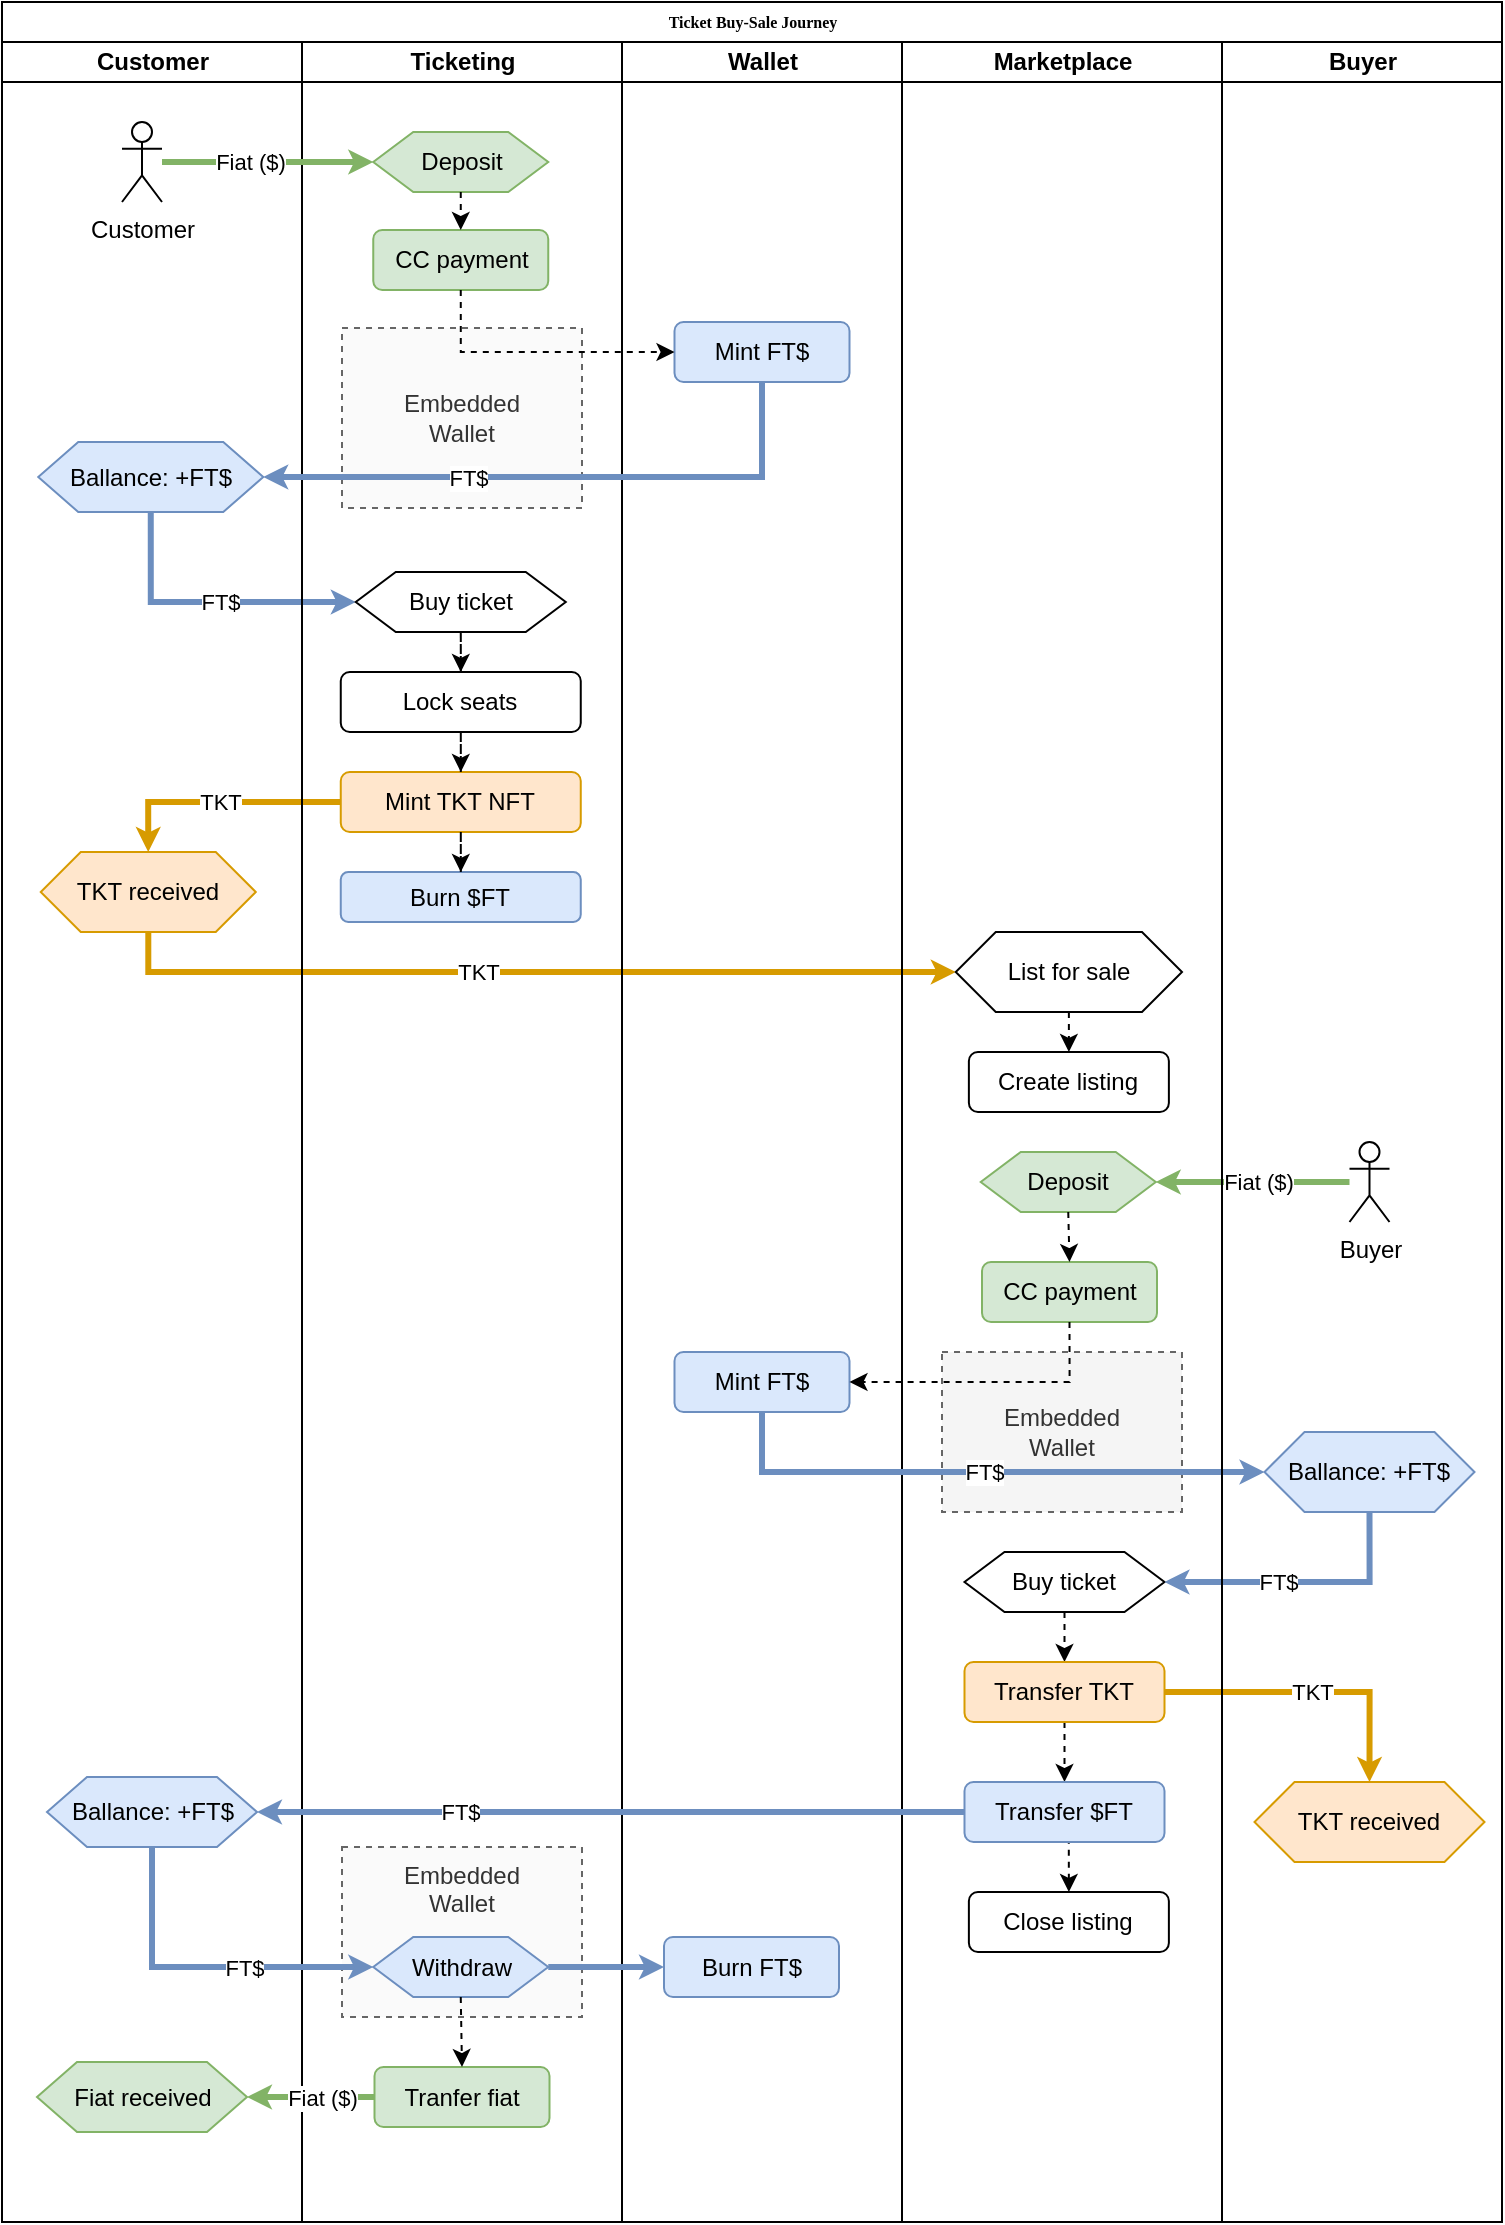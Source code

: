 <mxfile version="14.5.10" type="github"><diagram id="GK6VNfCxgC5Nxsnt3nZw" name="Page-1"><mxGraphModel dx="1426" dy="655" grid="1" gridSize="10" guides="1" tooltips="1" connect="1" arrows="1" fold="1" page="1" pageScale="1" pageWidth="827" pageHeight="1169" background="#ffffff" math="0" shadow="0"><root><mxCell id="0"/><mxCell id="1" parent="0"/><mxCell id="77e6c97f196da883-1" value="Ticket Buy-Sale Journey" style="swimlane;html=1;childLayout=stackLayout;startSize=20;rounded=0;shadow=0;labelBackgroundColor=none;strokeWidth=1;fontFamily=Verdana;fontSize=8;align=center;" parent="1" vertex="1"><mxGeometry x="39" y="40" width="750" height="1110" as="geometry"/></mxCell><mxCell id="77e6c97f196da883-2" value="Customer" style="swimlane;html=1;startSize=20;" parent="77e6c97f196da883-1" vertex="1"><mxGeometry y="20" width="150" height="1090" as="geometry"><mxRectangle y="20" width="30" height="730" as="alternateBounds"/></mxGeometry></mxCell><mxCell id="Pq61V_5t6MFt0WhEcpon-2" value="Customer" style="shape=umlActor;verticalLabelPosition=bottom;verticalAlign=top;html=1;outlineConnect=0;" parent="77e6c97f196da883-2" vertex="1"><mxGeometry x="60" y="40" width="20" height="40" as="geometry"/></mxCell><mxCell id="Pq61V_5t6MFt0WhEcpon-11" value="Ballance: +FT$" style="shape=hexagon;perimeter=hexagonPerimeter2;whiteSpace=wrap;html=1;fixedSize=1;rounded=0;fillColor=#dae8fc;strokeColor=#6c8ebf;" parent="77e6c97f196da883-2" vertex="1"><mxGeometry x="18.13" y="200" width="112.5" height="35" as="geometry"/></mxCell><mxCell id="Pq61V_5t6MFt0WhEcpon-29" value="TKT received" style="shape=hexagon;perimeter=hexagonPerimeter2;whiteSpace=wrap;html=1;fixedSize=1;rounded=0;fillColor=#ffe6cc;strokeColor=#d79b00;" parent="77e6c97f196da883-2" vertex="1"><mxGeometry x="19.38" y="405" width="107.5" height="40" as="geometry"/></mxCell><mxCell id="Pq61V_5t6MFt0WhEcpon-76" value="Ballance: +FT$" style="shape=hexagon;perimeter=hexagonPerimeter2;whiteSpace=wrap;html=1;fixedSize=1;rounded=0;fillColor=#dae8fc;strokeColor=#6c8ebf;" parent="77e6c97f196da883-2" vertex="1"><mxGeometry x="22.5" y="867.5" width="105" height="35" as="geometry"/></mxCell><mxCell id="Pq61V_5t6MFt0WhEcpon-93" value="Fiat received" style="shape=hexagon;perimeter=hexagonPerimeter2;whiteSpace=wrap;html=1;fixedSize=1;rounded=0;fillColor=#d5e8d4;strokeColor=#82b366;" parent="77e6c97f196da883-2" vertex="1"><mxGeometry x="17.5" y="1010" width="105" height="35" as="geometry"/></mxCell><mxCell id="Pq61V_5t6MFt0WhEcpon-14" style="edgeStyle=orthogonalEdgeStyle;rounded=0;orthogonalLoop=1;jettySize=auto;html=1;exitX=0.5;exitY=1;exitDx=0;exitDy=0;entryX=0;entryY=0.5;entryDx=0;entryDy=0;fillColor=#dae8fc;strokeColor=#6c8ebf;strokeWidth=3;endSize=3;" parent="77e6c97f196da883-1" source="Pq61V_5t6MFt0WhEcpon-11" target="Pq61V_5t6MFt0WhEcpon-31" edge="1"><mxGeometry relative="1" as="geometry"/></mxCell><mxCell id="Pq61V_5t6MFt0WhEcpon-17" value="FT$" style="edgeLabel;html=1;align=center;verticalAlign=middle;resizable=0;points=[];" parent="Pq61V_5t6MFt0WhEcpon-14" vertex="1" connectable="0"><mxGeometry x="0.074" relative="1" as="geometry"><mxPoint as="offset"/></mxGeometry></mxCell><mxCell id="Pq61V_5t6MFt0WhEcpon-39" value="TKT" style="edgeStyle=orthogonalEdgeStyle;rounded=0;orthogonalLoop=1;jettySize=auto;html=1;exitX=0;exitY=0.5;exitDx=0;exitDy=0;entryX=0.5;entryY=0;entryDx=0;entryDy=0;strokeWidth=3;fillColor=#ffe6cc;strokeColor=#d79b00;endSize=3;" parent="77e6c97f196da883-1" source="Pq61V_5t6MFt0WhEcpon-18" target="Pq61V_5t6MFt0WhEcpon-29" edge="1"><mxGeometry relative="1" as="geometry"/></mxCell><mxCell id="Pq61V_5t6MFt0WhEcpon-46" value="" style="edgeStyle=orthogonalEdgeStyle;rounded=0;orthogonalLoop=1;jettySize=auto;html=1;strokeWidth=3;strokeColor=#d79b00;fillColor=#ffe6cc;endSize=3;entryX=0;entryY=0.5;entryDx=0;entryDy=0;" parent="77e6c97f196da883-1" source="Pq61V_5t6MFt0WhEcpon-29" target="Pq61V_5t6MFt0WhEcpon-45" edge="1"><mxGeometry relative="1" as="geometry"><Array as="points"><mxPoint x="73" y="485"/></Array></mxGeometry></mxCell><mxCell id="Pq61V_5t6MFt0WhEcpon-47" value="TKT" style="edgeLabel;html=1;align=center;verticalAlign=middle;resizable=0;points=[];" parent="Pq61V_5t6MFt0WhEcpon-46" vertex="1" connectable="0"><mxGeometry x="-0.062" relative="1" as="geometry"><mxPoint x="-14" as="offset"/></mxGeometry></mxCell><mxCell id="77e6c97f196da883-4" value="Ticketing" style="swimlane;html=1;startSize=20;" parent="77e6c97f196da883-1" vertex="1"><mxGeometry x="150" y="20" width="160" height="1090" as="geometry"/></mxCell><mxCell id="jXT8pUPVsxswW2iT2aq3-13" value="Embedded&lt;br&gt;Wallet" style="rounded=0;whiteSpace=wrap;html=1;dashed=1;fillColor=#f5f5f5;fillOpacity=50;strokeColor=#666666;fontColor=#333333;" parent="77e6c97f196da883-4" vertex="1"><mxGeometry x="20" y="143" width="120" height="90" as="geometry"/></mxCell><mxCell id="Pq61V_5t6MFt0WhEcpon-12" value="Lock seats" style="rounded=1;whiteSpace=wrap;html=1;" parent="77e6c97f196da883-4" vertex="1"><mxGeometry x="19.38" y="315" width="120" height="30" as="geometry"/></mxCell><mxCell id="Pq61V_5t6MFt0WhEcpon-18" value="Mint TKT NFT" style="whiteSpace=wrap;html=1;rounded=1;fillColor=#ffe6cc;strokeColor=#d79b00;" parent="77e6c97f196da883-4" vertex="1"><mxGeometry x="19.38" y="365" width="120" height="30" as="geometry"/></mxCell><mxCell id="Pq61V_5t6MFt0WhEcpon-19" value="" style="edgeStyle=orthogonalEdgeStyle;rounded=0;orthogonalLoop=1;jettySize=auto;html=1;strokeWidth=1;fixDash=1;dashed=1;" parent="77e6c97f196da883-4" source="Pq61V_5t6MFt0WhEcpon-12" target="Pq61V_5t6MFt0WhEcpon-18" edge="1"><mxGeometry relative="1" as="geometry"/></mxCell><mxCell id="Pq61V_5t6MFt0WhEcpon-33" style="edgeStyle=orthogonalEdgeStyle;rounded=0;orthogonalLoop=1;jettySize=auto;html=1;exitX=0.5;exitY=1;exitDx=0;exitDy=0;strokeWidth=1;fixDash=1;dashed=1;" parent="77e6c97f196da883-4" source="Pq61V_5t6MFt0WhEcpon-31" target="Pq61V_5t6MFt0WhEcpon-12" edge="1"><mxGeometry relative="1" as="geometry"/></mxCell><mxCell id="Pq61V_5t6MFt0WhEcpon-31" value="Buy ticket" style="shape=hexagon;perimeter=hexagonPerimeter2;whiteSpace=wrap;html=1;fixedSize=1;rounded=0;" parent="77e6c97f196da883-4" vertex="1"><mxGeometry x="26.88" y="265" width="105" height="30" as="geometry"/></mxCell><mxCell id="Pq61V_5t6MFt0WhEcpon-34" value="Burn $FT" style="whiteSpace=wrap;html=1;rounded=1;fillColor=#dae8fc;strokeColor=#6c8ebf;shadow=0;" parent="77e6c97f196da883-4" vertex="1"><mxGeometry x="19.38" y="415" width="120" height="25" as="geometry"/></mxCell><mxCell id="Pq61V_5t6MFt0WhEcpon-35" value="" style="edgeStyle=orthogonalEdgeStyle;rounded=0;orthogonalLoop=1;jettySize=auto;html=1;strokeWidth=1;fixDash=1;dashed=1;" parent="77e6c97f196da883-4" source="Pq61V_5t6MFt0WhEcpon-18" target="Pq61V_5t6MFt0WhEcpon-34" edge="1"><mxGeometry relative="1" as="geometry"/></mxCell><mxCell id="K0B8hnfySt53gOpYEGHC-1" value="Embedded&lt;br&gt;Wallet" style="rounded=0;whiteSpace=wrap;html=1;dashed=1;fillColor=#f5f5f5;fillOpacity=50;strokeColor=#666666;fontColor=#333333;verticalAlign=top;spacingBottom=6;" parent="77e6c97f196da883-4" vertex="1"><mxGeometry x="20" y="902.5" width="120" height="85" as="geometry"/></mxCell><mxCell id="Pq61V_5t6MFt0WhEcpon-87" value="Deposit" style="shape=hexagon;perimeter=hexagonPerimeter2;whiteSpace=wrap;html=1;fixedSize=1;rounded=0;fillColor=#d5e8d4;strokeColor=#82b366;" parent="77e6c97f196da883-4" vertex="1"><mxGeometry x="35.63" y="45" width="87.5" height="30" as="geometry"/></mxCell><mxCell id="K0B8hnfySt53gOpYEGHC-3" value="CC payment" style="whiteSpace=wrap;html=1;verticalAlign=middle;rounded=1;fillColor=#d5e8d4;strokeColor=#82b366;" parent="77e6c97f196da883-4" vertex="1"><mxGeometry x="35.63" y="94" width="87.5" height="30" as="geometry"/></mxCell><mxCell id="Pq61V_5t6MFt0WhEcpon-89" style="edgeStyle=none;rounded=0;jumpStyle=sharp;orthogonalLoop=1;jettySize=auto;html=1;exitX=0.5;exitY=1;exitDx=0;exitDy=0;entryX=0.5;entryY=0;entryDx=0;entryDy=0;dashed=1;strokeWidth=1;" parent="77e6c97f196da883-4" source="Pq61V_5t6MFt0WhEcpon-87" target="K0B8hnfySt53gOpYEGHC-3" edge="1"><mxGeometry relative="1" as="geometry"/></mxCell><mxCell id="Pq61V_5t6MFt0WhEcpon-90" value="Withdraw" style="shape=hexagon;perimeter=hexagonPerimeter2;whiteSpace=wrap;html=1;fixedSize=1;rounded=0;fillColor=#dae8fc;strokeColor=#6c8ebf;" parent="77e6c97f196da883-4" vertex="1"><mxGeometry x="35.63" y="947.5" width="87.5" height="30" as="geometry"/></mxCell><mxCell id="Pq61V_5t6MFt0WhEcpon-85" value="Tranfer fiat" style="whiteSpace=wrap;html=1;verticalAlign=middle;rounded=1;fillColor=#d5e8d4;strokeColor=#82b366;" parent="77e6c97f196da883-4" vertex="1"><mxGeometry x="36.25" y="1012.5" width="87.5" height="30" as="geometry"/></mxCell><mxCell id="Pq61V_5t6MFt0WhEcpon-95" style="edgeStyle=orthogonalEdgeStyle;rounded=0;jumpStyle=sharp;orthogonalLoop=1;jettySize=auto;html=1;exitX=0.5;exitY=1;exitDx=0;exitDy=0;entryX=0.5;entryY=0;entryDx=0;entryDy=0;dashed=1;strokeWidth=1;" parent="77e6c97f196da883-4" source="Pq61V_5t6MFt0WhEcpon-90" target="Pq61V_5t6MFt0WhEcpon-85" edge="1"><mxGeometry relative="1" as="geometry"/></mxCell><mxCell id="77e6c97f196da883-3" value="Wallet" style="swimlane;html=1;startSize=20;" parent="77e6c97f196da883-1" vertex="1"><mxGeometry x="310" y="20" width="140" height="1090" as="geometry"/></mxCell><mxCell id="Pq61V_5t6MFt0WhEcpon-3" value="Mint FT$" style="whiteSpace=wrap;html=1;verticalAlign=middle;rounded=1;fillColor=#dae8fc;strokeColor=#6c8ebf;" parent="77e6c97f196da883-3" vertex="1"><mxGeometry x="26.25" y="140" width="87.5" height="30" as="geometry"/></mxCell><mxCell id="Pq61V_5t6MFt0WhEcpon-94" value="Burn FT$" style="whiteSpace=wrap;html=1;verticalAlign=middle;rounded=1;fillColor=#dae8fc;strokeColor=#6c8ebf;" parent="77e6c97f196da883-3" vertex="1"><mxGeometry x="21" y="947.5" width="87.5" height="30" as="geometry"/></mxCell><mxCell id="jXT8pUPVsxswW2iT2aq3-16" value="Mint FT$" style="whiteSpace=wrap;html=1;verticalAlign=middle;rounded=1;fillColor=#dae8fc;strokeColor=#6c8ebf;" parent="77e6c97f196da883-3" vertex="1"><mxGeometry x="26.25" y="655" width="87.5" height="30" as="geometry"/></mxCell><mxCell id="77e6c97f196da883-5" value="Marketplace" style="swimlane;html=1;startSize=20;" parent="77e6c97f196da883-1" vertex="1"><mxGeometry x="450" y="20" width="160" height="1090" as="geometry"/></mxCell><mxCell id="K0B8hnfySt53gOpYEGHC-12" value="Embedded&lt;br&gt;Wallet" style="rounded=0;whiteSpace=wrap;html=1;dashed=1;labelBackgroundColor=none;fillColor=#f5f5f5;fontColor=#333333;strokeColor=#666666;glass=0;" parent="77e6c97f196da883-5" vertex="1"><mxGeometry x="20" y="655" width="120" height="80" as="geometry"/></mxCell><mxCell id="Pq61V_5t6MFt0WhEcpon-84" style="rounded=0;orthogonalLoop=1;jettySize=auto;html=1;exitX=0.5;exitY=1;exitDx=0;exitDy=0;entryX=0.5;entryY=0;entryDx=0;entryDy=0;dashed=1;strokeWidth=1;" parent="77e6c97f196da883-5" source="Pq61V_5t6MFt0WhEcpon-45" target="Pq61V_5t6MFt0WhEcpon-52" edge="1"><mxGeometry relative="1" as="geometry"/></mxCell><mxCell id="Pq61V_5t6MFt0WhEcpon-45" value="List for sale" style="shape=hexagon;perimeter=hexagonPerimeter2;whiteSpace=wrap;html=1;fixedSize=1;rounded=0;" parent="77e6c97f196da883-5" vertex="1"><mxGeometry x="26.88" y="445" width="113.12" height="40" as="geometry"/></mxCell><mxCell id="Pq61V_5t6MFt0WhEcpon-52" value="Create listing" style="whiteSpace=wrap;html=1;rounded=1;" parent="77e6c97f196da883-5" vertex="1"><mxGeometry x="33.44" y="505" width="100" height="30" as="geometry"/></mxCell><mxCell id="Pq61V_5t6MFt0WhEcpon-68" style="rounded=0;orthogonalLoop=1;jettySize=auto;html=1;exitX=0.5;exitY=1;exitDx=0;exitDy=0;entryX=0.5;entryY=0;entryDx=0;entryDy=0;strokeWidth=1;fixDash=1;dashed=1;" parent="77e6c97f196da883-5" source="Pq61V_5t6MFt0WhEcpon-57" target="Pq61V_5t6MFt0WhEcpon-67" edge="1"><mxGeometry relative="1" as="geometry"/></mxCell><mxCell id="Pq61V_5t6MFt0WhEcpon-57" value="Buy ticket" style="shape=hexagon;perimeter=hexagonPerimeter2;whiteSpace=wrap;html=1;fixedSize=1;rounded=0;sketch=0;" parent="77e6c97f196da883-5" vertex="1"><mxGeometry x="31.25" y="755" width="100" height="30" as="geometry"/></mxCell><mxCell id="Pq61V_5t6MFt0WhEcpon-75" style="rounded=0;orthogonalLoop=1;jettySize=auto;html=1;exitX=0.5;exitY=1;exitDx=0;exitDy=0;dashed=1;strokeWidth=1;" parent="77e6c97f196da883-5" source="Pq61V_5t6MFt0WhEcpon-67" target="Pq61V_5t6MFt0WhEcpon-74" edge="1"><mxGeometry relative="1" as="geometry"/></mxCell><mxCell id="Pq61V_5t6MFt0WhEcpon-67" value="Transfer TKT" style="whiteSpace=wrap;html=1;rounded=1;fillColor=#ffe6cc;strokeColor=#d79b00;" parent="77e6c97f196da883-5" vertex="1"><mxGeometry x="31.25" y="810" width="100" height="30" as="geometry"/></mxCell><mxCell id="K0B8hnfySt53gOpYEGHC-19" style="edgeStyle=orthogonalEdgeStyle;rounded=0;jumpStyle=sharp;orthogonalLoop=1;jettySize=auto;html=1;exitX=0.5;exitY=1;exitDx=0;exitDy=0;entryX=0.5;entryY=0;entryDx=0;entryDy=0;dashed=1;strokeWidth=1;" parent="77e6c97f196da883-5" source="Pq61V_5t6MFt0WhEcpon-74" target="K0B8hnfySt53gOpYEGHC-18" edge="1"><mxGeometry relative="1" as="geometry"/></mxCell><mxCell id="Pq61V_5t6MFt0WhEcpon-74" value="Transfer $FT" style="whiteSpace=wrap;html=1;rounded=1;fillColor=#dae8fc;strokeColor=#6c8ebf;" parent="77e6c97f196da883-5" vertex="1"><mxGeometry x="31.25" y="870" width="100" height="30" as="geometry"/></mxCell><mxCell id="K0B8hnfySt53gOpYEGHC-18" value="Close listing" style="whiteSpace=wrap;html=1;rounded=1;" parent="77e6c97f196da883-5" vertex="1"><mxGeometry x="33.44" y="925" width="100" height="30" as="geometry"/></mxCell><mxCell id="jXT8pUPVsxswW2iT2aq3-18" value="Deposit" style="shape=hexagon;perimeter=hexagonPerimeter2;whiteSpace=wrap;html=1;fixedSize=1;rounded=0;fillColor=#d5e8d4;strokeColor=#82b366;" parent="77e6c97f196da883-5" vertex="1"><mxGeometry x="39.38" y="555" width="87.5" height="30" as="geometry"/></mxCell><mxCell id="K0B8hnfySt53gOpYEGHC-8" value="CC payment" style="whiteSpace=wrap;html=1;verticalAlign=middle;rounded=1;fillColor=#d5e8d4;strokeColor=#82b366;" parent="77e6c97f196da883-5" vertex="1"><mxGeometry x="40.0" y="610" width="87.5" height="30" as="geometry"/></mxCell><mxCell id="jXT8pUPVsxswW2iT2aq3-17" style="edgeStyle=none;rounded=0;jumpStyle=sharp;orthogonalLoop=1;jettySize=auto;html=1;exitX=0.5;exitY=1;exitDx=0;exitDy=0;entryX=0.5;entryY=0;entryDx=0;entryDy=0;dashed=1;strokeWidth=1;" parent="77e6c97f196da883-5" source="jXT8pUPVsxswW2iT2aq3-18" target="K0B8hnfySt53gOpYEGHC-8" edge="1"><mxGeometry relative="1" as="geometry"/></mxCell><mxCell id="Pq61V_5t6MFt0WhEcpon-71" value="TKT" style="edgeStyle=orthogonalEdgeStyle;rounded=0;orthogonalLoop=1;jettySize=auto;html=1;exitX=1;exitY=0.5;exitDx=0;exitDy=0;entryX=0.5;entryY=0;entryDx=0;entryDy=0;strokeWidth=3;strokeColor=#d79b00;fillColor=#ffe6cc;endSize=3;" parent="77e6c97f196da883-1" source="Pq61V_5t6MFt0WhEcpon-67" target="Pq61V_5t6MFt0WhEcpon-69" edge="1"><mxGeometry relative="1" as="geometry"/></mxCell><mxCell id="Pq61V_5t6MFt0WhEcpon-77" style="edgeStyle=orthogonalEdgeStyle;rounded=0;orthogonalLoop=1;jettySize=auto;html=1;exitX=0;exitY=0.5;exitDx=0;exitDy=0;entryX=1;entryY=0.5;entryDx=0;entryDy=0;strokeWidth=3;strokeColor=#6c8ebf;fillColor=#dae8fc;endSize=3;" parent="77e6c97f196da883-1" source="Pq61V_5t6MFt0WhEcpon-74" target="Pq61V_5t6MFt0WhEcpon-76" edge="1"><mxGeometry relative="1" as="geometry"/></mxCell><mxCell id="Pq61V_5t6MFt0WhEcpon-79" value="FT$" style="edgeLabel;html=1;align=center;verticalAlign=middle;resizable=0;points=[];" parent="Pq61V_5t6MFt0WhEcpon-77" vertex="1" connectable="0"><mxGeometry x="0.325" relative="1" as="geometry"><mxPoint x="-18" as="offset"/></mxGeometry></mxCell><mxCell id="jXT8pUPVsxswW2iT2aq3-33" value="FT$" style="edgeStyle=orthogonalEdgeStyle;rounded=0;jumpStyle=sharp;orthogonalLoop=1;jettySize=auto;html=1;exitX=0.5;exitY=1;exitDx=0;exitDy=0;entryX=1;entryY=0.5;entryDx=0;entryDy=0;strokeColor=#6c8ebf;strokeWidth=3;fillColor=#dae8fc;endSize=3;" parent="77e6c97f196da883-1" source="jXT8pUPVsxswW2iT2aq3-20" target="Pq61V_5t6MFt0WhEcpon-57" edge="1"><mxGeometry x="0.169" relative="1" as="geometry"><mxPoint as="offset"/></mxGeometry></mxCell><mxCell id="Pq61V_5t6MFt0WhEcpon-97" style="edgeStyle=orthogonalEdgeStyle;rounded=0;jumpStyle=sharp;orthogonalLoop=1;jettySize=auto;html=1;exitX=0;exitY=0.5;exitDx=0;exitDy=0;entryX=1;entryY=0.5;entryDx=0;entryDy=0;strokeWidth=3;strokeColor=#82b366;fillColor=#d5e8d4;endSize=3;" parent="77e6c97f196da883-1" source="Pq61V_5t6MFt0WhEcpon-85" target="Pq61V_5t6MFt0WhEcpon-93" edge="1"><mxGeometry relative="1" as="geometry"/></mxCell><mxCell id="K0B8hnfySt53gOpYEGHC-2" value="Fiat ($)" style="edgeLabel;html=1;align=center;verticalAlign=middle;resizable=0;points=[];" parent="Pq61V_5t6MFt0WhEcpon-97" vertex="1" connectable="0"><mxGeometry x="0.032" y="2" relative="1" as="geometry"><mxPoint x="6" y="-2" as="offset"/></mxGeometry></mxCell><mxCell id="u04401Aoj3-pCIUIbeZj-11" style="edgeStyle=orthogonalEdgeStyle;rounded=0;orthogonalLoop=1;jettySize=auto;html=1;exitX=1;exitY=0.5;exitDx=0;exitDy=0;entryX=0;entryY=0.5;entryDx=0;entryDy=0;strokeColor=#6c8ebf;strokeWidth=3;fillColor=#dae8fc;endSize=3;" edge="1" parent="77e6c97f196da883-1" source="Pq61V_5t6MFt0WhEcpon-90" target="Pq61V_5t6MFt0WhEcpon-94"><mxGeometry relative="1" as="geometry"/></mxCell><mxCell id="jXT8pUPVsxswW2iT2aq3-30" value="FT$" style="edgeStyle=orthogonalEdgeStyle;rounded=0;jumpStyle=sharp;orthogonalLoop=1;jettySize=auto;html=1;entryX=0;entryY=0.5;entryDx=0;entryDy=0;strokeColor=#6c8ebf;strokeWidth=3;fillColor=#dae8fc;exitX=0.5;exitY=1;exitDx=0;exitDy=0;endSize=3;" parent="77e6c97f196da883-1" source="jXT8pUPVsxswW2iT2aq3-16" target="jXT8pUPVsxswW2iT2aq3-20" edge="1"><mxGeometry relative="1" as="geometry"><mxPoint x="388.75" y="760" as="sourcePoint"/><mxPoint x="416.88" y="700" as="targetPoint"/></mxGeometry></mxCell><mxCell id="jXT8pUPVsxswW2iT2aq3-26" value="" style="rounded=0;orthogonalLoop=1;jettySize=auto;html=1;fillColor=#d5e8d4;strokeColor=#82b366;strokeWidth=3;entryX=1;entryY=0.5;entryDx=0;entryDy=0;endSize=3;" parent="77e6c97f196da883-1" source="Pq61V_5t6MFt0WhEcpon-59" target="jXT8pUPVsxswW2iT2aq3-18" edge="1"><mxGeometry relative="1" as="geometry"><mxPoint x="920.63" y="490" as="targetPoint"/><mxPoint x="669.38" y="490" as="sourcePoint"/></mxGeometry></mxCell><mxCell id="K0B8hnfySt53gOpYEGHC-17" value="Fiat ($)" style="edgeLabel;html=1;align=center;verticalAlign=middle;resizable=0;points=[];" parent="jXT8pUPVsxswW2iT2aq3-26" vertex="1" connectable="0"><mxGeometry x="0.311" relative="1" as="geometry"><mxPoint x="17" as="offset"/></mxGeometry></mxCell><mxCell id="K0B8hnfySt53gOpYEGHC-9" style="edgeStyle=orthogonalEdgeStyle;rounded=0;jumpStyle=sharp;orthogonalLoop=1;jettySize=auto;html=1;exitX=0.5;exitY=1;exitDx=0;exitDy=0;entryX=1;entryY=0.5;entryDx=0;entryDy=0;dashed=1;strokeWidth=1;" parent="77e6c97f196da883-1" source="K0B8hnfySt53gOpYEGHC-8" target="jXT8pUPVsxswW2iT2aq3-16" edge="1"><mxGeometry relative="1" as="geometry"/></mxCell><mxCell id="Pq61V_5t6MFt0WhEcpon-91" style="edgeStyle=orthogonalEdgeStyle;rounded=0;jumpStyle=sharp;orthogonalLoop=1;jettySize=auto;html=1;exitX=0.5;exitY=1;exitDx=0;exitDy=0;entryX=0;entryY=0.5;entryDx=0;entryDy=0;strokeWidth=3;strokeColor=#6c8ebf;fillColor=#dae8fc;endSize=3;" parent="77e6c97f196da883-1" source="Pq61V_5t6MFt0WhEcpon-76" target="Pq61V_5t6MFt0WhEcpon-90" edge="1"><mxGeometry relative="1" as="geometry"/></mxCell><mxCell id="Pq61V_5t6MFt0WhEcpon-92" value="FT$" style="edgeLabel;html=1;align=center;verticalAlign=middle;resizable=0;points=[];" parent="Pq61V_5t6MFt0WhEcpon-91" vertex="1" connectable="0"><mxGeometry x="0.057" y="1" relative="1" as="geometry"><mxPoint x="16" y="1" as="offset"/></mxGeometry></mxCell><mxCell id="77e6c97f196da883-6" value="Buyer" style="swimlane;html=1;startSize=20;" parent="77e6c97f196da883-1" vertex="1"><mxGeometry x="610" y="20" width="140" height="1090" as="geometry"/></mxCell><mxCell id="Pq61V_5t6MFt0WhEcpon-59" value="Buyer" style="shape=umlActor;verticalLabelPosition=bottom;verticalAlign=top;html=1;outlineConnect=0;" parent="77e6c97f196da883-6" vertex="1"><mxGeometry x="63.75" y="550" width="20" height="40" as="geometry"/></mxCell><mxCell id="Pq61V_5t6MFt0WhEcpon-69" value="TKT received" style="shape=hexagon;perimeter=hexagonPerimeter2;whiteSpace=wrap;html=1;fixedSize=1;rounded=0;fillColor=#ffe6cc;strokeColor=#d79b00;" parent="77e6c97f196da883-6" vertex="1"><mxGeometry x="16.25" y="870" width="115" height="40" as="geometry"/></mxCell><mxCell id="jXT8pUPVsxswW2iT2aq3-20" value="Ballance: +FT$" style="shape=hexagon;perimeter=hexagonPerimeter2;whiteSpace=wrap;html=1;fixedSize=1;rounded=0;fillColor=#dae8fc;strokeColor=#6c8ebf;" parent="77e6c97f196da883-6" vertex="1"><mxGeometry x="21.25" y="695" width="105" height="40" as="geometry"/></mxCell><mxCell id="Pq61V_5t6MFt0WhEcpon-4" value="" style="rounded=0;orthogonalLoop=1;jettySize=auto;html=1;fillColor=#d5e8d4;strokeColor=#82b366;strokeWidth=3;entryX=0;entryY=0.5;entryDx=0;entryDy=0;endSize=3;" parent="77e6c97f196da883-1" source="Pq61V_5t6MFt0WhEcpon-2" target="Pq61V_5t6MFt0WhEcpon-87" edge="1"><mxGeometry relative="1" as="geometry"><mxPoint x="230" y="110" as="targetPoint"/></mxGeometry></mxCell><mxCell id="Pq61V_5t6MFt0WhEcpon-6" value="Fiat ($)" style="edgeLabel;html=1;align=center;verticalAlign=middle;resizable=0;points=[];" parent="Pq61V_5t6MFt0WhEcpon-4" vertex="1" connectable="0"><mxGeometry x="-0.089" y="1" relative="1" as="geometry"><mxPoint x="-4" y="1" as="offset"/></mxGeometry></mxCell><mxCell id="K0B8hnfySt53gOpYEGHC-6" style="edgeStyle=orthogonalEdgeStyle;rounded=0;jumpStyle=sharp;orthogonalLoop=1;jettySize=auto;html=1;exitX=0.5;exitY=1;exitDx=0;exitDy=0;entryX=0;entryY=0.5;entryDx=0;entryDy=0;dashed=1;strokeWidth=1;" parent="77e6c97f196da883-1" source="K0B8hnfySt53gOpYEGHC-3" target="Pq61V_5t6MFt0WhEcpon-3" edge="1"><mxGeometry relative="1" as="geometry"/></mxCell><mxCell id="jXT8pUPVsxswW2iT2aq3-14" style="edgeStyle=orthogonalEdgeStyle;rounded=0;jumpStyle=sharp;orthogonalLoop=1;jettySize=auto;html=1;exitX=0.5;exitY=1;exitDx=0;exitDy=0;entryX=1;entryY=0.5;entryDx=0;entryDy=0;strokeColor=#6c8ebf;strokeWidth=3;fillColor=#dae8fc;endSize=3;" parent="77e6c97f196da883-1" source="Pq61V_5t6MFt0WhEcpon-3" target="Pq61V_5t6MFt0WhEcpon-11" edge="1"><mxGeometry relative="1" as="geometry"/></mxCell><mxCell id="jXT8pUPVsxswW2iT2aq3-15" value="FT$" style="edgeLabel;html=1;align=center;verticalAlign=middle;resizable=0;points=[];" parent="jXT8pUPVsxswW2iT2aq3-14" vertex="1" connectable="0"><mxGeometry x="-0.154" y="-3" relative="1" as="geometry"><mxPoint x="-69" y="3" as="offset"/></mxGeometry></mxCell></root></mxGraphModel></diagram></mxfile>